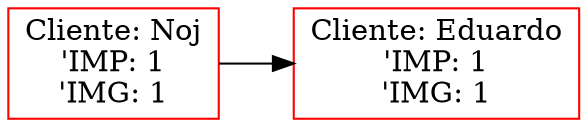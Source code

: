  digraph G {
 rankdir=LR;
 node6 [label="Cliente: Eduardo\n'IMP: 1\n'IMG: 1", color="red", shape="rectangle"];
 node7 -> node6 [dir="forward"];
 node7 [label="Cliente: Noj\n'IMP: 1\n'IMG: 1", color="red", shape="rectangle"];
 }
